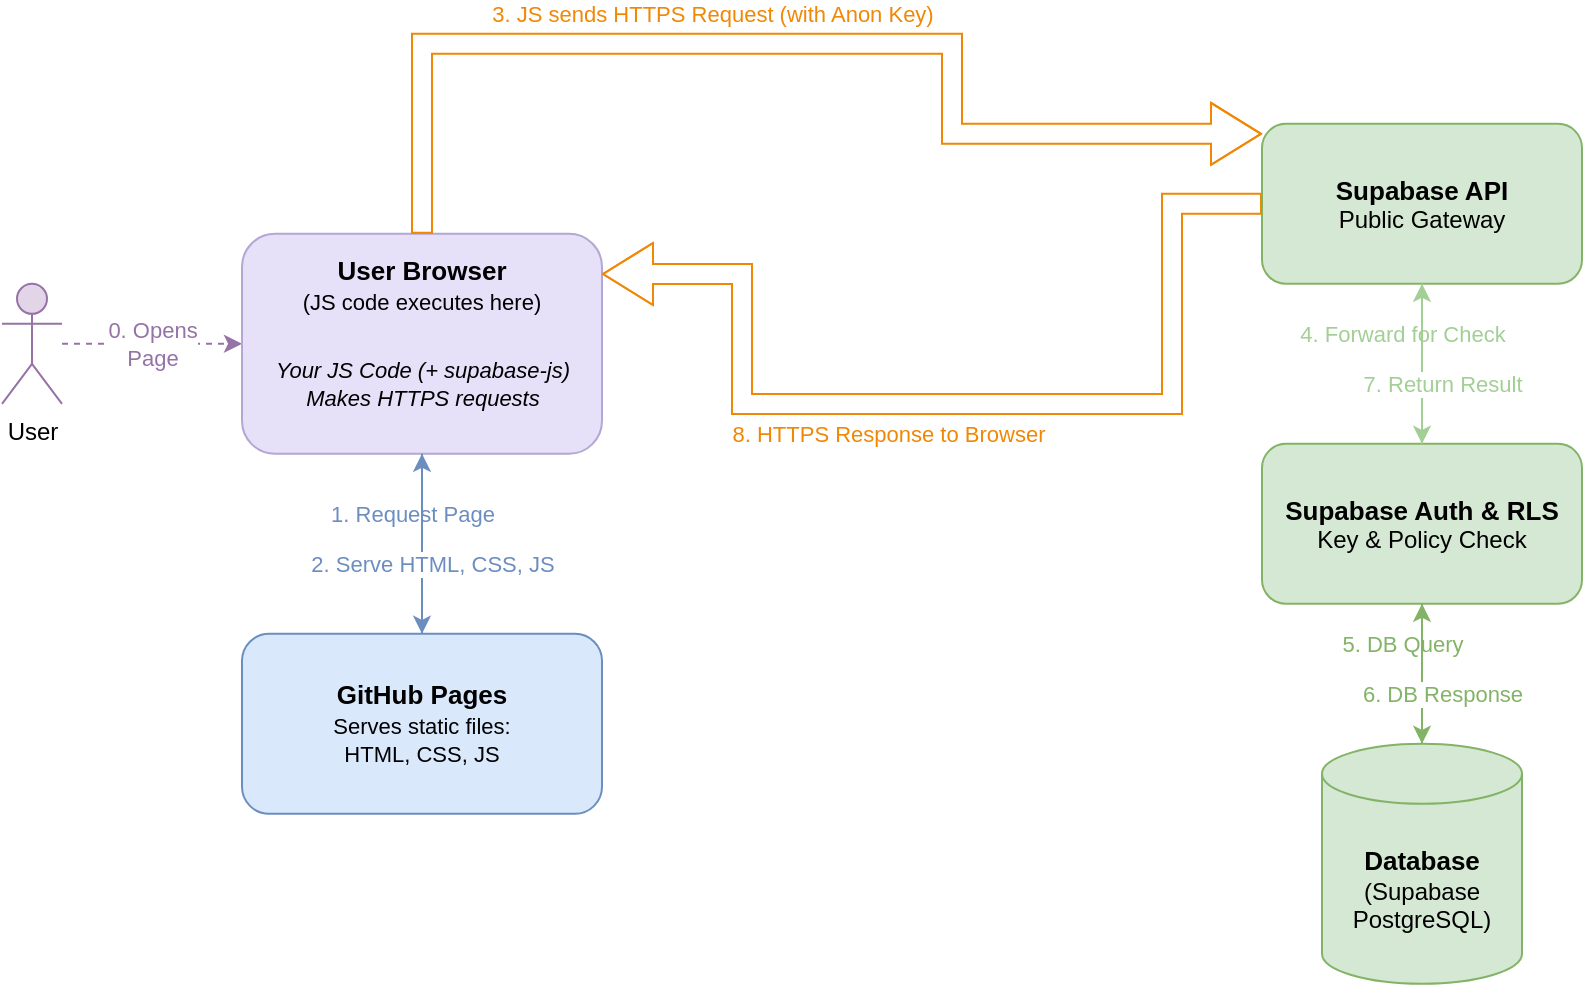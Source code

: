 <mxfile>
    <diagram name="Page-1" id="C-l9v3zK4uQpY7m8XoWr">
        <mxGraphModel dx="1866" dy="769" grid="1" gridSize="10" guides="1" tooltips="1" connect="1" arrows="1" fold="1" page="1" pageScale="1" pageWidth="1100" pageHeight="850" math="0" shadow="0">
            <root>
                <mxCell id="0"/>
                <mxCell id="1" parent="0"/>
                <mxCell id="id-user-icon" value="User" style="shape=umlActor;verticalLabelPosition=bottom;verticalAlign=top;html=1;outlineConnect=0;fillColor=#e1d5e7;strokeColor=#9673a6;fontColor=#000000;" parent="1" vertex="1">
                    <mxGeometry x="-970" y="309.91" width="30" height="60" as="geometry"/>
                </mxCell>
                <mxCell id="arrow-0" value="0. Opens&lt;br&gt;Page" style="edgeStyle=none;html=1;rounded=0;strokeColor=#9673a6;fontColor=#9673a6;fontFamily=Helvetica;fontSize=11;endArrow=classic;dashed=1;" parent="1" source="id-user-icon" target="id-user-browser" edge="1">
                    <mxGeometry width="50" height="50" relative="1" as="geometry">
                        <mxPoint x="-930" y="339.91" as="sourcePoint"/>
                        <mxPoint x="-850" y="339.91" as="targetPoint"/>
                        <mxPoint as="offset"/>
                    </mxGeometry>
                </mxCell>
                <mxCell id="id-user-browser" value="&lt;font style=&quot;font-size: 13px;&quot;&gt;&lt;b&gt;User Browser&lt;/b&gt;&lt;/font&gt;&lt;br&gt;&lt;font style=&quot;font-size: 11px;&quot;&gt;(JS code executes here)&lt;/font&gt;" style="rounded=1;whiteSpace=wrap;html=1;fillColor=#e6e0f8;strokeColor=#b3a7d4;fontColor=#000000;fontFamily=Helvetica;align=center;verticalAlign=top;spacingTop=4;" parent="1" vertex="1">
                    <mxGeometry x="-850" y="284.91" width="180" height="110" as="geometry"/>
                </mxCell>
                <mxCell id="id-js-code" value="&lt;i&gt;Your JS Code (+ supabase-js)&lt;br&gt;Makes HTTPS requests&lt;/i&gt;" style="text;html=1;align=center;verticalAlign=middle;resizable=0;points=[];autosize=1;strokeColor=none;fillColor=none;fontColor=#000000;fontFamily=Helvetica;fontStyle=0;fontSize=11;" parent="id-user-browser" vertex="1">
                    <mxGeometry x="15" y="55" width="150" height="40" as="geometry"/>
                </mxCell>
                <mxCell id="id-github-pages" value="&lt;font style=&quot;font-size: 13px;&quot;&gt;&lt;b&gt;GitHub Pages&lt;/b&gt;&lt;/font&gt;&lt;br&gt;&lt;font style=&quot;font-size: 11px;&quot;&gt;Serves static files:&lt;br&gt;HTML, CSS, JS&lt;/font&gt;" style="rounded=1;whiteSpace=wrap;html=1;fillColor=#dae8fc;strokeColor=#6c8ebf;fontColor=#000000;fontFamily=Helvetica;align=center;" parent="1" vertex="1">
                    <mxGeometry x="-850" y="484.91" width="180" height="90" as="geometry"/>
                </mxCell>
                <mxCell id="id-supabase-api" value="&lt;font style=&quot;font-size: 13px;&quot;&gt;&lt;b&gt;Supabase API&lt;/b&gt;&lt;/font&gt;&lt;br&gt;Public Gateway" style="rounded=1;whiteSpace=wrap;html=1;fillColor=#d5e8d4;strokeColor=#82b366;fontColor=#000000;fontFamily=Helvetica;align=center;" parent="1" vertex="1">
                    <mxGeometry x="-340" y="229.91" width="160" height="80" as="geometry"/>
                </mxCell>
                <mxCell id="id-supabase-auth-rls" value="&lt;font style=&quot;font-size: 13px;&quot;&gt;&lt;b&gt;Supabase Auth &amp; RLS&lt;/b&gt;&lt;/font&gt;&lt;br&gt;Key &amp; Policy Check" style="rounded=1;whiteSpace=wrap;html=1;fillColor=#d5e8d4;strokeColor=#82b366;fontColor=#000000;fontFamily=Helvetica;align=center;" parent="1" vertex="1">
                    <mxGeometry x="-340" y="389.91" width="160" height="80" as="geometry"/>
                </mxCell>
                <mxCell id="id-supabase-db" value="&lt;font style=&quot;font-size: 13px;&quot;&gt;&lt;b&gt;Database&lt;/b&gt;&lt;/font&gt;&lt;br&gt;(Supabase PostgreSQL)" style="shape=cylinder3;whiteSpace=wrap;html=1;boundedLbl=1;backgroundOutline=1;size=15;fillColor=#d5e8d4;strokeColor=#82b366;fontColor=#000000;fontFamily=Helvetica;align=center;" parent="1" vertex="1">
                    <mxGeometry x="-310" y="539.91" width="100" height="120" as="geometry"/>
                </mxCell>
                <mxCell id="arrow-1" value="1. Request Page" style="edgeStyle=elbowEdgeStyle;elbow=vertical;rounded=0;html=1;strokeColor=#6c8ebf;fontColor=#6c8ebf;fontFamily=Helvetica;fontSize=11;" parent="1" source="id-user-browser" target="id-github-pages" edge="1">
                    <mxGeometry width="50" height="50" relative="1" as="geometry">
                        <mxPoint x="-765" y="394.91" as="sourcePoint"/>
                        <mxPoint x="-765" y="484.91" as="targetPoint"/>
                        <mxPoint x="-5" y="-15" as="offset"/>
                    </mxGeometry>
                </mxCell>
                <mxCell id="arrow-2" value="2. Serve HTML, CSS, JS" style="edgeStyle=elbowEdgeStyle;elbow=vertical;rounded=0;html=1;strokeColor=#6c8ebf;fontColor=#6c8ebf;fontFamily=Helvetica;fontSize=11;" parent="1" source="id-github-pages" target="id-user-browser" edge="1">
                    <mxGeometry width="50" height="50" relative="1" as="geometry">
                        <mxPoint x="-755" y="484.91" as="sourcePoint"/>
                        <mxPoint x="-755" y="394.91" as="targetPoint"/>
                        <mxPoint x="5" y="10" as="offset"/>
                    </mxGeometry>
                </mxCell>
                <mxCell id="arrow-3" value="3. JS sends HTTPS Request (with Anon Key)" style="edgeStyle=orthogonalEdgeStyle;shape=flexArrow;endArrow=classic;html=1;rounded=0;strokeColor=#f08705;fontColor=#f08705;fontFamily=Helvetica;fontSize=11;width=10;endSize=8;" parent="1" source="id-user-browser" target="id-supabase-api" edge="1">
                    <mxGeometry width="50" height="50" relative="1" as="geometry">
                        <mxPoint x="-670" y="294.91" as="sourcePoint"/>
                        <mxPoint x="-340" y="249.91" as="targetPoint"/>
                        <Array as="points">
                            <mxPoint x="-760" y="189.91"/>
                            <mxPoint x="-495" y="189.91"/>
                            <mxPoint x="-495" y="234.91"/>
                        </Array>
                        <mxPoint x="-40" y="-15" as="offset"/>
                    </mxGeometry>
                </mxCell>
                <mxCell id="arrow-8" value="8. HTTPS Response to Browser" style="edgeStyle=orthogonalEdgeStyle;shape=flexArrow;endArrow=classic;html=1;rounded=0;strokeColor=#f08705;fontColor=#f08705;fontFamily=Helvetica;fontSize=11;width=10;endSize=8;" parent="1" source="id-supabase-api" target="id-user-browser" edge="1">
                    <mxGeometry width="50" height="50" relative="1" as="geometry">
                        <mxPoint x="-340" y="289.91" as="sourcePoint"/>
                        <mxPoint x="-670" y="314.91" as="targetPoint"/>
                        <Array as="points">
                            <mxPoint x="-385" y="270"/>
                            <mxPoint x="-385" y="370"/>
                            <mxPoint x="-600" y="370"/>
                            <mxPoint x="-600" y="305"/>
                        </Array>
                        <mxPoint x="-40" y="15" as="offset"/>
                    </mxGeometry>
                </mxCell>
                <mxCell id="arrow-4" value="4. Forward for Check" style="edgeStyle=elbowEdgeStyle;elbow=vertical;rounded=0;html=1;strokeColor=#a2cf96;fontColor=#a2cf96;fontFamily=Helvetica;fontSize=11;" parent="1" source="id-supabase-api" target="id-supabase-auth-rls" edge="1">
                    <mxGeometry width="50" height="50" relative="1" as="geometry">
                        <mxPoint x="-265" y="309.91" as="sourcePoint"/>
                        <mxPoint x="-265" y="349.91" as="targetPoint"/>
                        <mxPoint x="-10" y="-15" as="offset"/>
                    </mxGeometry>
                </mxCell>
                <mxCell id="arrow-7" value="7. Return Result" style="edgeStyle=elbowEdgeStyle;elbow=vertical;rounded=0;html=1;strokeColor=#a2cf96;fontColor=#a2cf96;fontFamily=Helvetica;fontSize=11;" parent="1" source="id-supabase-auth-rls" target="id-supabase-api" edge="1">
                    <mxGeometry width="50" height="50" relative="1" as="geometry">
                        <mxPoint x="-255" y="349.91" as="sourcePoint"/>
                        <mxPoint x="-255" y="309.91" as="targetPoint"/>
                        <mxPoint x="10" y="10" as="offset"/>
                    </mxGeometry>
                </mxCell>
                <mxCell id="arrow-5" value="5. DB Query" style="edgeStyle=elbowEdgeStyle;elbow=vertical;rounded=0;html=1;strokeColor=#82b366;fontColor=#82b366;fontFamily=Helvetica;fontSize=11;" parent="1" source="id-supabase-auth-rls" target="id-supabase-db" edge="1">
                    <mxGeometry width="50" height="50" relative="1" as="geometry">
                        <mxPoint x="-265" y="429.91" as="sourcePoint"/>
                        <mxPoint x="-265" y="469.91" as="targetPoint"/>
                        <mxPoint x="-10" y="-15" as="offset"/>
                    </mxGeometry>
                </mxCell>
                <mxCell id="arrow-6" value="6. DB Response" style="edgeStyle=elbowEdgeStyle;elbow=vertical;rounded=0;html=1;strokeColor=#82b366;fontColor=#82b366;fontFamily=Helvetica;fontSize=11;" parent="1" source="id-supabase-db" target="id-supabase-auth-rls" edge="1">
                    <mxGeometry width="50" height="50" relative="1" as="geometry">
                        <mxPoint x="-255" y="469.91" as="sourcePoint"/>
                        <mxPoint x="-255" y="429.91" as="targetPoint"/>
                        <mxPoint x="10" y="10" as="offset"/>
                    </mxGeometry>
                </mxCell>
            </root>
        </mxGraphModel>
    </diagram>
</mxfile>